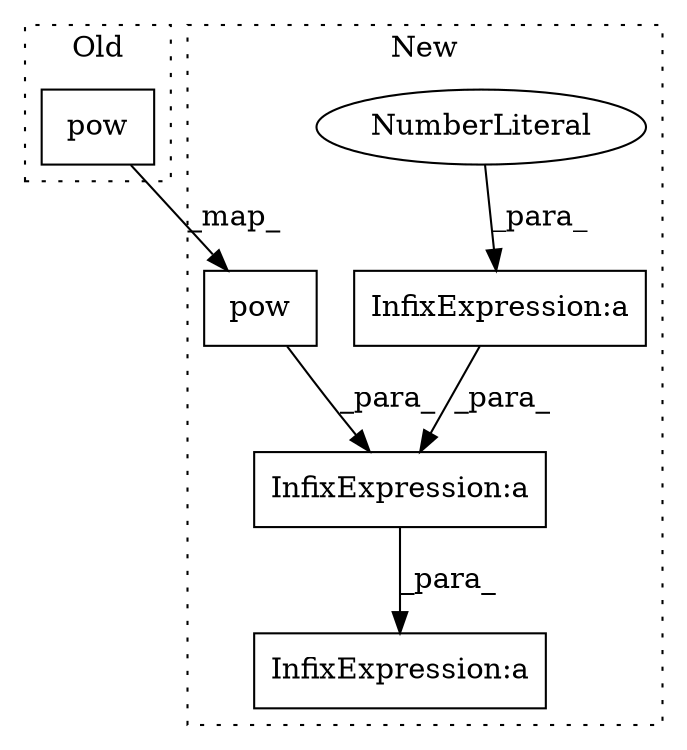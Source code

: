 digraph G {
subgraph cluster0 {
1 [label="pow" a="32" s="2961,2966" l="4,1" shape="box"];
label = "Old";
style="dotted";
}
subgraph cluster1 {
2 [label="pow" a="32" s="2969,2974" l="4,1" shape="box"];
3 [label="InfixExpression:a" a="27" s="2976" l="3" shape="box"];
4 [label="InfixExpression:a" a="27" s="2937" l="3" shape="box"];
5 [label="InfixExpression:a" a="27" s="2953" l="3" shape="box"];
6 [label="NumberLiteral" a="34" s="2952" l="1" shape="ellipse"];
label = "New";
style="dotted";
}
1 -> 2 [label="_map_"];
2 -> 3 [label="_para_"];
3 -> 4 [label="_para_"];
5 -> 3 [label="_para_"];
6 -> 5 [label="_para_"];
}